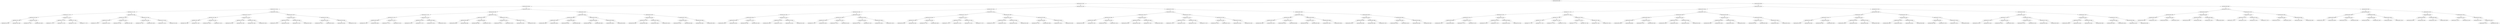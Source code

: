 digraph G{
1559772469 [label="Node{data=[6066, 6066]}"]
1559772469 -> 1184398141
1184398141 [label="Node{data=[3951, 3951]}"]
1184398141 -> 1536129928
1536129928 [label="Node{data=[3466, 3466]}"]
1536129928 -> 1816976296
1816976296 [label="Node{data=[1494, 1494]}"]
1816976296 -> 1908425345
1908425345 [label="Node{data=[1478, 1478]}"]
1908425345 -> 1954848279
1954848279 [label="Node{data=[1470, 1470]}"]
1954848279 -> 1417148468
1417148468 [label="Node{data=[1466, 1466]}"]
1417148468 -> 1584195721
1584195721 [label="Node{data=[1464, 1464]}"]
1584195721 -> 768310671
768310671 [label="Node{data=[1463, 1463]}"]
1584195721 -> 2112825863
2112825863 [label="Node{data=[1465, 1465]}"]
1417148468 -> 372427734
372427734 [label="Node{data=[1468, 1468]}"]
372427734 -> 790839609
790839609 [label="Node{data=[1467, 1467]}"]
372427734 -> 1500669527
1500669527 [label="Node{data=[1469, 1469]}"]
1954848279 -> 1573503084
1573503084 [label="Node{data=[1474, 1474]}"]
1573503084 -> 1562762360
1562762360 [label="Node{data=[1472, 1472]}"]
1562762360 -> 1748657260
1748657260 [label="Node{data=[1471, 1471]}"]
1562762360 -> 582019042
582019042 [label="Node{data=[1473, 1473]}"]
1573503084 -> 829000056
829000056 [label="Node{data=[1476, 1476]}"]
829000056 -> 1113347377
1113347377 [label="Node{data=[1475, 1475]}"]
829000056 -> 2038321170
2038321170 [label="Node{data=[1477, 1477]}"]
1908425345 -> 1549023016
1549023016 [label="Node{data=[1486, 1486]}"]
1549023016 -> 554391443
554391443 [label="Node{data=[1482, 1482]}"]
554391443 -> 31357790
31357790 [label="Node{data=[1480, 1480]}"]
31357790 -> 170608055
170608055 [label="Node{data=[1479, 1479]}"]
31357790 -> 2000412333
2000412333 [label="Node{data=[1481, 1481]}"]
554391443 -> 217561110
217561110 [label="Node{data=[1484, 1484]}"]
217561110 -> 2114004573
2114004573 [label="Node{data=[1483, 1483]}"]
217561110 -> 777507543
777507543 [label="Node{data=[1485, 1485]}"]
1549023016 -> 129019654
129019654 [label="Node{data=[1490, 1490]}"]
129019654 -> 917934318
917934318 [label="Node{data=[1488, 1488]}"]
917934318 -> 1106406315
1106406315 [label="Node{data=[1487, 1487]}"]
917934318 -> 1369688104
1369688104 [label="Node{data=[1489, 1489]}"]
129019654 -> 1407812997
1407812997 [label="Node{data=[1492, 1492]}"]
1407812997 -> 1364877046
1364877046 [label="Node{data=[1491, 1491]}"]
1407812997 -> 52942917
52942917 [label="Node{data=[1493, 1493]}"]
1816976296 -> 1275769473
1275769473 [label="Node{data=[3043, 3043]}"]
1275769473 -> 1406190376
1406190376 [label="Node{data=[1502, 1502]}"]
1406190376 -> 1350474314
1350474314 [label="Node{data=[1498, 1498]}"]
1350474314 -> 1839633904
1839633904 [label="Node{data=[1496, 1496]}"]
1839633904 -> 1956752511
1956752511 [label="Node{data=[1495, 1495]}"]
1839633904 -> 557705280
557705280 [label="Node{data=[1497, 1497]}"]
1350474314 -> 95783655
95783655 [label="Node{data=[1500, 1500]}"]
95783655 -> 1550161588
1550161588 [label="Node{data=[1499, 1499]}"]
95783655 -> 635312915
635312915 [label="Node{data=[1501, 1501]}"]
1406190376 -> 1802475520
1802475520 [label="Node{data=[1539, 1539]}"]
1802475520 -> 1109706040
1109706040 [label="Node{data=[1504, 1504]}"]
1109706040 -> 839138302
839138302 [label="Node{data=[1503, 1503]}"]
1109706040 -> 1733802030
1733802030 [label="Node{data=[1530, 1530]}"]
1802475520 -> 1894744924
1894744924 [label="Node{data=[2193, 2193]}"]
1894744924 -> 335971708
335971708 [label="Node{data=[1560, 1560]}"]
1894744924 -> 130975689
130975689 [label="Node{data=[3023, 3023]}"]
1275769473 -> 1568852438
1568852438 [label="Node{data=[3430, 3430]}"]
1568852438 -> 1367037017
1367037017 [label="Node{data=[3426, 3426]}"]
1367037017 -> 1911953007
1911953007 [label="Node{data=[3422, 3422]}"]
1911953007 -> 49624919
49624919 [label="Node{data=[3075, 3075]}"]
1911953007 -> 1232241318
1232241318 [label="Node{data=[3425, 3425]}"]
1367037017 -> 1109446221
1109446221 [label="Node{data=[3428, 3428]}"]
1109446221 -> 52755720
52755720 [label="Node{data=[3427, 3427]}"]
1109446221 -> 683683252
683683252 [label="Node{data=[3429, 3429]}"]
1568852438 -> 1970994616
1970994616 [label="Node{data=[3434, 3434]}"]
1970994616 -> 837556220
837556220 [label="Node{data=[3432, 3432]}"]
837556220 -> 360996980
360996980 [label="Node{data=[3431, 3431]}"]
837556220 -> 1006654205
1006654205 [label="Node{data=[3433, 3433]}"]
1970994616 -> 515239928
515239928 [label="Node{data=[3436, 3436]}"]
515239928 -> 1337415717
1337415717 [label="Node{data=[3435, 3435]}"]
515239928 -> 2038826599
2038826599 [label="Node{data=[3451, 3451]}"]
1536129928 -> 1202660368
1202660368 [label="Node{data=[3879, 3879]}"]
1202660368 -> 1985272114
1985272114 [label="Node{data=[3863, 3863]}"]
1985272114 -> 56082861
56082861 [label="Node{data=[3474, 3474]}"]
56082861 -> 1252743838
1252743838 [label="Node{data=[3470, 3470]}"]
1252743838 -> 1956276351
1956276351 [label="Node{data=[3468, 3468]}"]
1956276351 -> 609727127
609727127 [label="Node{data=[3467, 3467]}"]
1956276351 -> 422593817
422593817 [label="Node{data=[3469, 3469]}"]
1252743838 -> 165647115
165647115 [label="Node{data=[3472, 3472]}"]
165647115 -> 782355423
782355423 [label="Node{data=[3471, 3471]}"]
165647115 -> 939198358
939198358 [label="Node{data=[3473, 3473]}"]
56082861 -> 746095869
746095869 [label="Node{data=[3478, 3478]}"]
746095869 -> 1498025394
1498025394 [label="Node{data=[3476, 3476]}"]
1498025394 -> 2039859831
2039859831 [label="Node{data=[3475, 3475]}"]
1498025394 -> 373142884
373142884 [label="Node{data=[3477, 3477]}"]
746095869 -> 2123007026
2123007026 [label="Node{data=[3480, 3480]}"]
2123007026 -> 2007245260
2007245260 [label="Node{data=[3479, 3479]}"]
2123007026 -> 548768573
548768573 [label="Node{data=[3481, 3481]}"]
1985272114 -> 1540918490
1540918490 [label="Node{data=[3871, 3871]}"]
1540918490 -> 1910057095
1910057095 [label="Node{data=[3867, 3867]}"]
1910057095 -> 665177393
665177393 [label="Node{data=[3865, 3865]}"]
665177393 -> 734353051
734353051 [label="Node{data=[3864, 3864]}"]
665177393 -> 879014245
879014245 [label="Node{data=[3866, 3866]}"]
1910057095 -> 205601406
205601406 [label="Node{data=[3869, 3869]}"]
205601406 -> 84189826
84189826 [label="Node{data=[3868, 3868]}"]
205601406 -> 74734903
74734903 [label="Node{data=[3870, 3870]}"]
1540918490 -> 361376581
361376581 [label="Node{data=[3875, 3875]}"]
361376581 -> 278753600
278753600 [label="Node{data=[3873, 3873]}"]
278753600 -> 816693603
816693603 [label="Node{data=[3872, 3872]}"]
278753600 -> 378974116
378974116 [label="Node{data=[3874, 3874]}"]
361376581 -> 1375895088
1375895088 [label="Node{data=[3877, 3877]}"]
1375895088 -> 695079489
695079489 [label="Node{data=[3876, 3876]}"]
1375895088 -> 1997957334
1997957334 [label="Node{data=[3878, 3878]}"]
1202660368 -> 1415451167
1415451167 [label="Node{data=[3922, 3922]}"]
1415451167 -> 367793498
367793498 [label="Node{data=[3887, 3887]}"]
367793498 -> 1279914428
1279914428 [label="Node{data=[3883, 3883]}"]
1279914428 -> 140341307
140341307 [label="Node{data=[3881, 3881]}"]
140341307 -> 741823941
741823941 [label="Node{data=[3880, 3880]}"]
140341307 -> 1493484508
1493484508 [label="Node{data=[3882, 3882]}"]
1279914428 -> 1522732369
1522732369 [label="Node{data=[3885, 3885]}"]
1522732369 -> 972841626
972841626 [label="Node{data=[3884, 3884]}"]
1522732369 -> 796098845
796098845 [label="Node{data=[3886, 3886]}"]
367793498 -> 1352056076
1352056076 [label="Node{data=[3891, 3891]}"]
1352056076 -> 318606282
318606282 [label="Node{data=[3889, 3889]}"]
318606282 -> 1221579709
1221579709 [label="Node{data=[3888, 3888]}"]
318606282 -> 2064111824
2064111824 [label="Node{data=[3890, 3890]}"]
1352056076 -> 505181281
505181281 [label="Node{data=[3893, 3893]}"]
505181281 -> 1614876595
1614876595 [label="Node{data=[3892, 3892]}"]
505181281 -> 1453685309
1453685309 [label="Node{data=[3894, 3894]}"]
1415451167 -> 320989537
320989537 [label="Node{data=[3943, 3943]}"]
320989537 -> 1851992088
1851992088 [label="Node{data=[3939, 3939]}"]
1851992088 -> 112697072
112697072 [label="Node{data=[3937, 3937]}"]
112697072 -> 2076080265
2076080265 [label="Node{data=[3936, 3936]}"]
112697072 -> 1741225086
1741225086 [label="Node{data=[3938, 3938]}"]
1851992088 -> 270285687
270285687 [label="Node{data=[3941, 3941]}"]
270285687 -> 719746970
719746970 [label="Node{data=[3940, 3940]}"]
270285687 -> 571750527
571750527 [label="Node{data=[3942, 3942]}"]
320989537 -> 35588943
35588943 [label="Node{data=[3947, 3947]}"]
35588943 -> 1940479992
1940479992 [label="Node{data=[3945, 3945]}"]
1940479992 -> 1793768624
1793768624 [label="Node{data=[3944, 3944]}"]
1940479992 -> 1765717586
1765717586 [label="Node{data=[3946, 3946]}"]
35588943 -> 318872905
318872905 [label="Node{data=[3949, 3949]}"]
318872905 -> 720258638
720258638 [label="Node{data=[3948, 3948]}"]
318872905 -> 358510751
358510751 [label="Node{data=[3950, 3950]}"]
1184398141 -> 164546624
164546624 [label="Node{data=[4294, 4294]}"]
164546624 -> 381347813
381347813 [label="Node{data=[4262, 4262]}"]
381347813 -> 1312689994
1312689994 [label="Node{data=[4246, 4246]}"]
1312689994 -> 679629978
679629978 [label="Node{data=[4196, 4196]}"]
679629978 -> 1475417346
1475417346 [label="Node{data=[3955, 3955]}"]
1475417346 -> 380978646
380978646 [label="Node{data=[3953, 3953]}"]
380978646 -> 676289557
676289557 [label="Node{data=[3952, 3952]}"]
380978646 -> 307489538
307489538 [label="Node{data=[3954, 3954]}"]
1475417346 -> 1297458511
1297458511 [label="Node{data=[4167, 4167]}"]
1297458511 -> 1903350470
1903350470 [label="Node{data=[4056, 4056]}"]
1297458511 -> 588220169
588220169 [label="Node{data=[4168, 4168]}"]
679629978 -> 772367249
772367249 [label="Node{data=[4242, 4242]}"]
772367249 -> 1310119106
1310119106 [label="Node{data=[4240, 4240]}"]
1310119106 -> 689294116
689294116 [label="Node{data=[4239, 4239]}"]
1310119106 -> 1996306112
1996306112 [label="Node{data=[4241, 4241]}"]
772367249 -> 319673957
319673957 [label="Node{data=[4244, 4244]}"]
319673957 -> 1808113666
1808113666 [label="Node{data=[4243, 4243]}"]
319673957 -> 1812859573
1812859573 [label="Node{data=[4245, 4245]}"]
1312689994 -> 1935305410
1935305410 [label="Node{data=[4254, 4254]}"]
1935305410 -> 244921394
244921394 [label="Node{data=[4250, 4250]}"]
244921394 -> 1209684051
1209684051 [label="Node{data=[4248, 4248]}"]
1209684051 -> 1423814727
1423814727 [label="Node{data=[4247, 4247]}"]
1209684051 -> 1962003556
1962003556 [label="Node{data=[4249, 4249]}"]
244921394 -> 864968300
864968300 [label="Node{data=[4252, 4252]}"]
864968300 -> 688654470
688654470 [label="Node{data=[4251, 4251]}"]
864968300 -> 283826792
283826792 [label="Node{data=[4253, 4253]}"]
1935305410 -> 1786951421
1786951421 [label="Node{data=[4258, 4258]}"]
1786951421 -> 733935871
733935871 [label="Node{data=[4256, 4256]}"]
733935871 -> 1656720694
1656720694 [label="Node{data=[4255, 4255]}"]
733935871 -> 608182931
608182931 [label="Node{data=[4257, 4257]}"]
1786951421 -> 1527406008
1527406008 [label="Node{data=[4260, 4260]}"]
1527406008 -> 128925478
128925478 [label="Node{data=[4259, 4259]}"]
1527406008 -> 434623704
434623704 [label="Node{data=[4261, 4261]}"]
381347813 -> 1008085453
1008085453 [label="Node{data=[4278, 4278]}"]
1008085453 -> 897078378
897078378 [label="Node{data=[4270, 4270]}"]
897078378 -> 1263541228
1263541228 [label="Node{data=[4266, 4266]}"]
1263541228 -> 1823889226
1823889226 [label="Node{data=[4264, 4264]}"]
1823889226 -> 1633895248
1633895248 [label="Node{data=[4263, 4263]}"]
1823889226 -> 382697490
382697490 [label="Node{data=[4265, 4265]}"]
1263541228 -> 1561028188
1561028188 [label="Node{data=[4268, 4268]}"]
1561028188 -> 64583344
64583344 [label="Node{data=[4267, 4267]}"]
1561028188 -> 2019282008
2019282008 [label="Node{data=[4269, 4269]}"]
897078378 -> 310250577
310250577 [label="Node{data=[4274, 4274]}"]
310250577 -> 348238276
348238276 [label="Node{data=[4272, 4272]}"]
348238276 -> 1550137626
1550137626 [label="Node{data=[4271, 4271]}"]
348238276 -> 2054817730
2054817730 [label="Node{data=[4273, 4273]}"]
310250577 -> 411340888
411340888 [label="Node{data=[4276, 4276]}"]
411340888 -> 22175005
22175005 [label="Node{data=[4275, 4275]}"]
411340888 -> 1955207620
1955207620 [label="Node{data=[4277, 4277]}"]
1008085453 -> 1583629440
1583629440 [label="Node{data=[4286, 4286]}"]
1583629440 -> 1658718532
1658718532 [label="Node{data=[4282, 4282]}"]
1658718532 -> 1912015543
1912015543 [label="Node{data=[4280, 4280]}"]
1912015543 -> 1435986292
1435986292 [label="Node{data=[4279, 4279]}"]
1912015543 -> 690714370
690714370 [label="Node{data=[4281, 4281]}"]
1658718532 -> 992857930
992857930 [label="Node{data=[4284, 4284]}"]
992857930 -> 1925629994
1925629994 [label="Node{data=[4283, 4283]}"]
992857930 -> 477414351
477414351 [label="Node{data=[4285, 4285]}"]
1583629440 -> 1855267876
1855267876 [label="Node{data=[4290, 4290]}"]
1855267876 -> 991424803
991424803 [label="Node{data=[4288, 4288]}"]
991424803 -> 2136271347
2136271347 [label="Node{data=[4287, 4287]}"]
991424803 -> 1157900141
1157900141 [label="Node{data=[4289, 4289]}"]
1855267876 -> 49778669
49778669 [label="Node{data=[4292, 4292]}"]
49778669 -> 116254841
116254841 [label="Node{data=[4291, 4291]}"]
49778669 -> 1588494886
1588494886 [label="Node{data=[4293, 4293]}"]
164546624 -> 980810193
980810193 [label="Node{data=[4576, 4576]}"]
980810193 -> 79921557
79921557 [label="Node{data=[4310, 4310]}"]
79921557 -> 1828986708
1828986708 [label="Node{data=[4302, 4302]}"]
1828986708 -> 1200688992
1200688992 [label="Node{data=[4298, 4298]}"]
1200688992 -> 1379917106
1379917106 [label="Node{data=[4296, 4296]}"]
1379917106 -> 1248338377
1248338377 [label="Node{data=[4295, 4295]}"]
1379917106 -> 123431279
123431279 [label="Node{data=[4297, 4297]}"]
1200688992 -> 1224645867
1224645867 [label="Node{data=[4300, 4300]}"]
1224645867 -> 1677991563
1677991563 [label="Node{data=[4299, 4299]}"]
1224645867 -> 1869155755
1869155755 [label="Node{data=[4301, 4301]}"]
1828986708 -> 858067256
858067256 [label="Node{data=[4306, 4306]}"]
858067256 -> 251714163
251714163 [label="Node{data=[4304, 4304]}"]
251714163 -> 1261731166
1261731166 [label="Node{data=[4303, 4303]}"]
251714163 -> 1821844934
1821844934 [label="Node{data=[4305, 4305]}"]
858067256 -> 2006992317
2006992317 [label="Node{data=[4308, 4308]}"]
2006992317 -> 2130369144
2130369144 [label="Node{data=[4307, 4307]}"]
2006992317 -> 382506612
382506612 [label="Node{data=[4309, 4309]}"]
79921557 -> 1126185086
1126185086 [label="Node{data=[4318, 4318]}"]
1126185086 -> 920129546
920129546 [label="Node{data=[4314, 4314]}"]
920129546 -> 517547443
517547443 [label="Node{data=[4312, 4312]}"]
517547443 -> 1825861418
1825861418 [label="Node{data=[4311, 4311]}"]
517547443 -> 779438342
779438342 [label="Node{data=[4313, 4313]}"]
920129546 -> 1490769026
1490769026 [label="Node{data=[4316, 4316]}"]
1490769026 -> 267912855
267912855 [label="Node{data=[4315, 4315]}"]
1490769026 -> 1083872637
1083872637 [label="Node{data=[4317, 4317]}"]
1126185086 -> 1143195921
1143195921 [label="Node{data=[4322, 4322]}"]
1143195921 -> 1180629587
1180629587 [label="Node{data=[4320, 4320]}"]
1180629587 -> 157122737
157122737 [label="Node{data=[4319, 4319]}"]
1180629587 -> 494460314
494460314 [label="Node{data=[4321, 4321]}"]
1143195921 -> 1196024933
1196024933 [label="Node{data=[4324, 4324]}"]
1196024933 -> 1987318461
1987318461 [label="Node{data=[4323, 4323]}"]
1196024933 -> 323570890
323570890 [label="Node{data=[4325, 4325]}"]
980810193 -> 1216796468
1216796468 [label="Node{data=[5960, 5960]}"]
1216796468 -> 1080326285
1080326285 [label="Node{data=[5607, 5607]}"]
1080326285 -> 374569926
374569926 [label="Node{data=[4655, 4655]}"]
374569926 -> 1327844058
1327844058 [label="Node{data=[4608, 4608]}"]
1327844058 -> 828640125
828640125 [label="Node{data=[4594, 4594]}"]
1327844058 -> 1378336204
1378336204 [label="Node{data=[4616, 4616]}"]
374569926 -> 1596416261
1596416261 [label="Node{data=[4823, 4823]}"]
1596416261 -> 976323489
976323489 [label="Node{data=[4656, 4656]}"]
1596416261 -> 723474553
723474553 [label="Node{data=[4986, 4986]}"]
1080326285 -> 1144604939
1144604939 [label="Node{data=[5956, 5956]}"]
1144604939 -> 544356288
544356288 [label="Node{data=[5647, 5647]}"]
544356288 -> 384337124
384337124 [label="Node{data=[5608, 5608]}"]
544356288 -> 1206242000
1206242000 [label="Node{data=[5955, 5955]}"]
1144604939 -> 1234874934
1234874934 [label="Node{data=[5958, 5958]}"]
1234874934 -> 2020036850
2020036850 [label="Node{data=[5957, 5957]}"]
1234874934 -> 721036478
721036478 [label="Node{data=[5959, 5959]}"]
1216796468 -> 1134610555
1134610555 [label="Node{data=[6058, 6058]}"]
1134610555 -> 1605880123
1605880123 [label="Node{data=[5964, 5964]}"]
1605880123 -> 496362239
496362239 [label="Node{data=[5962, 5962]}"]
496362239 -> 1714551335
1714551335 [label="Node{data=[5961, 5961]}"]
496362239 -> 597104010
597104010 [label="Node{data=[5963, 5963]}"]
1605880123 -> 1116270290
1116270290 [label="Node{data=[5966, 5966]}"]
1116270290 -> 1882750566
1882750566 [label="Node{data=[5965, 5965]}"]
1116270290 -> 431051396
431051396 [label="Node{data=[6057, 6057]}"]
1134610555 -> 43069309
43069309 [label="Node{data=[6062, 6062]}"]
43069309 -> 124432259
124432259 [label="Node{data=[6060, 6060]}"]
124432259 -> 873605702
873605702 [label="Node{data=[6059, 6059]}"]
124432259 -> 665086770
665086770 [label="Node{data=[6061, 6061]}"]
43069309 -> 751125116
751125116 [label="Node{data=[6064, 6064]}"]
751125116 -> 2122446544
2122446544 [label="Node{data=[6063, 6063]}"]
751125116 -> 1541714780
1541714780 [label="Node{data=[6065, 6065]}"]
1559772469 -> 1595780841
1595780841 [label="Node{data=[9536, 9536]}"]
1595780841 -> 1498268116
1498268116 [label="Node{data=[9343, 9343]}"]
1498268116 -> 680233819
680233819 [label="Node{data=[7859, 7859]}"]
680233819 -> 1443607365
1443607365 [label="Node{data=[7751, 7751]}"]
1443607365 -> 1683174795
1683174795 [label="Node{data=[6074, 6074]}"]
1683174795 -> 1395071924
1395071924 [label="Node{data=[6070, 6070]}"]
1395071924 -> 654480344
654480344 [label="Node{data=[6068, 6068]}"]
654480344 -> 748195302
748195302 [label="Node{data=[6067, 6067]}"]
654480344 -> 1369049747
1369049747 [label="Node{data=[6069, 6069]}"]
1395071924 -> 973816239
973816239 [label="Node{data=[6072, 6072]}"]
973816239 -> 153389413
153389413 [label="Node{data=[6071, 6071]}"]
973816239 -> 1639698970
1639698970 [label="Node{data=[6073, 6073]}"]
1683174795 -> 1626640940
1626640940 [label="Node{data=[6078, 6078]}"]
1626640940 -> 9609636
9609636 [label="Node{data=[6076, 6076]}"]
9609636 -> 760246130
760246130 [label="Node{data=[6075, 6075]}"]
9609636 -> 306467776
306467776 [label="Node{data=[6077, 6077]}"]
1626640940 -> 1457903190
1457903190 [label="Node{data=[6280, 6280]}"]
1457903190 -> 1139786415
1139786415 [label="Node{data=[6219, 6219]}"]
1457903190 -> 1844055647
1844055647 [label="Node{data=[7663, 7663]}"]
1443607365 -> 1568709233
1568709233 [label="Node{data=[7796, 7796]}"]
1568709233 -> 632266993
632266993 [label="Node{data=[7792, 7792]}"]
632266993 -> 417915985
417915985 [label="Node{data=[7790, 7790]}"]
417915985 -> 634231269
634231269 [label="Node{data=[7779, 7779]}"]
417915985 -> 2093472831
2093472831 [label="Node{data=[7791, 7791]}"]
632266993 -> 607605630
607605630 [label="Node{data=[7794, 7794]}"]
607605630 -> 2065887685
2065887685 [label="Node{data=[7793, 7793]}"]
607605630 -> 845766133
845766133 [label="Node{data=[7795, 7795]}"]
1568709233 -> 1879919011
1879919011 [label="Node{data=[7800, 7800]}"]
1879919011 -> 1849645183
1849645183 [label="Node{data=[7798, 7798]}"]
1849645183 -> 41885860
41885860 [label="Node{data=[7797, 7797]}"]
1849645183 -> 2046903275
2046903275 [label="Node{data=[7799, 7799]}"]
1879919011 -> 1624989017
1624989017 [label="Node{data=[7802, 7802]}"]
1624989017 -> 1957895581
1957895581 [label="Node{data=[7801, 7801]}"]
1624989017 -> 263350703
263350703 [label="Node{data=[7803, 7803]}"]
680233819 -> 2145152425
2145152425 [label="Node{data=[9327, 9327]}"]
2145152425 -> 1171768990
1171768990 [label="Node{data=[9292, 9292]}"]
1171768990 -> 694445132
694445132 [label="Node{data=[8903, 8903]}"]
694445132 -> 889692126
889692126 [label="Node{data=[8852, 8852]}"]
889692126 -> 690621938
690621938 [label="Node{data=[8092, 8092]}"]
889692126 -> 1379061119
1379061119 [label="Node{data=[8888, 8888]}"]
694445132 -> 1493075313
1493075313 [label="Node{data=[9244, 9244]}"]
1493075313 -> 1359874271
1359874271 [label="Node{data=[8921, 8921]}"]
1493075313 -> 682805905
682805905 [label="Node{data=[9284, 9284]}"]
1171768990 -> 1815061453
1815061453 [label="Node{data=[9323, 9323]}"]
1815061453 -> 1087792692
1087792692 [label="Node{data=[9321, 9321]}"]
1087792692 -> 1631569409
1631569409 [label="Node{data=[9320, 9320]}"]
1087792692 -> 1600614133
1600614133 [label="Node{data=[9322, 9322]}"]
1815061453 -> 1321701151
1321701151 [label="Node{data=[9325, 9325]}"]
1321701151 -> 1028892469
1028892469 [label="Node{data=[9324, 9324]}"]
1321701151 -> 583229776
583229776 [label="Node{data=[9326, 9326]}"]
2145152425 -> 1178051387
1178051387 [label="Node{data=[9335, 9335]}"]
1178051387 -> 888824725
888824725 [label="Node{data=[9331, 9331]}"]
888824725 -> 338690096
338690096 [label="Node{data=[9329, 9329]}"]
338690096 -> 759183879
759183879 [label="Node{data=[9328, 9328]}"]
338690096 -> 1452632815
1452632815 [label="Node{data=[9330, 9330]}"]
888824725 -> 831806819
831806819 [label="Node{data=[9333, 9333]}"]
831806819 -> 632416993
632416993 [label="Node{data=[9332, 9332]}"]
831806819 -> 151878738
151878738 [label="Node{data=[9334, 9334]}"]
1178051387 -> 1957866894
1957866894 [label="Node{data=[9339, 9339]}"]
1957866894 -> 1734252862
1734252862 [label="Node{data=[9337, 9337]}"]
1734252862 -> 1293058518
1293058518 [label="Node{data=[9336, 9336]}"]
1734252862 -> 798985162
798985162 [label="Node{data=[9338, 9338]}"]
1957866894 -> 1319144810
1319144810 [label="Node{data=[9341, 9341]}"]
1319144810 -> 1562667753
1562667753 [label="Node{data=[9340, 9340]}"]
1319144810 -> 81878186
81878186 [label="Node{data=[9342, 9342]}"]
1498268116 -> 1475560999
1475560999 [label="Node{data=[9413, 9413]}"]
1475560999 -> 502418030
502418030 [label="Node{data=[9359, 9359]}"]
502418030 -> 1669273627
1669273627 [label="Node{data=[9351, 9351]}"]
1669273627 -> 1836387538
1836387538 [label="Node{data=[9347, 9347]}"]
1836387538 -> 553299237
553299237 [label="Node{data=[9345, 9345]}"]
553299237 -> 802431598
802431598 [label="Node{data=[9344, 9344]}"]
553299237 -> 879777871
879777871 [label="Node{data=[9346, 9346]}"]
1836387538 -> 1898369423
1898369423 [label="Node{data=[9349, 9349]}"]
1898369423 -> 79743243
79743243 [label="Node{data=[9348, 9348]}"]
1898369423 -> 176774319
176774319 [label="Node{data=[9350, 9350]}"]
1669273627 -> 1015930769
1015930769 [label="Node{data=[9355, 9355]}"]
1015930769 -> 2069945126
2069945126 [label="Node{data=[9353, 9353]}"]
2069945126 -> 2045431248
2045431248 [label="Node{data=[9352, 9352]}"]
2069945126 -> 960924262
960924262 [label="Node{data=[9354, 9354]}"]
1015930769 -> 1801829256
1801829256 [label="Node{data=[9357, 9357]}"]
1801829256 -> 379712553
379712553 [label="Node{data=[9356, 9356]}"]
1801829256 -> 956968800
956968800 [label="Node{data=[9358, 9358]}"]
502418030 -> 882022301
882022301 [label="Node{data=[9367, 9367]}"]
882022301 -> 1928188796
1928188796 [label="Node{data=[9363, 9363]}"]
1928188796 -> 1802793396
1802793396 [label="Node{data=[9361, 9361]}"]
1802793396 -> 65872533
65872533 [label="Node{data=[9360, 9360]}"]
1802793396 -> 593715978
593715978 [label="Node{data=[9362, 9362]}"]
1928188796 -> 1065951785
1065951785 [label="Node{data=[9365, 9365]}"]
1065951785 -> 2008554941
2008554941 [label="Node{data=[9364, 9364]}"]
1065951785 -> 497770581
497770581 [label="Node{data=[9366, 9366]}"]
882022301 -> 635976665
635976665 [label="Node{data=[9371, 9371]}"]
635976665 -> 1401347367
1401347367 [label="Node{data=[9369, 9369]}"]
1401347367 -> 1684305695
1684305695 [label="Node{data=[9368, 9368]}"]
1401347367 -> 571148814
571148814 [label="Node{data=[9370, 9370]}"]
635976665 -> 1188678501
1188678501 [label="Node{data=[9373, 9373]}"]
1188678501 -> 601053564
601053564 [label="Node{data=[9372, 9372]}"]
1188678501 -> 1690836630
1690836630 [label="Node{data=[9393, 9393]}"]
1475560999 -> 518599547
518599547 [label="Node{data=[9429, 9429]}"]
518599547 -> 375607584
375607584 [label="Node{data=[9421, 9421]}"]
375607584 -> 792916521
792916521 [label="Node{data=[9417, 9417]}"]
792916521 -> 190473721
190473721 [label="Node{data=[9415, 9415]}"]
190473721 -> 1551891714
1551891714 [label="Node{data=[9414, 9414]}"]
190473721 -> 1352224252
1352224252 [label="Node{data=[9416, 9416]}"]
792916521 -> 1752313468
1752313468 [label="Node{data=[9419, 9419]}"]
1752313468 -> 819985190
819985190 [label="Node{data=[9418, 9418]}"]
1752313468 -> 334206930
334206930 [label="Node{data=[9420, 9420]}"]
375607584 -> 159895294
159895294 [label="Node{data=[9425, 9425]}"]
159895294 -> 1887375484
1887375484 [label="Node{data=[9423, 9423]}"]
1887375484 -> 1060557726
1060557726 [label="Node{data=[9422, 9422]}"]
1887375484 -> 1881966253
1881966253 [label="Node{data=[9424, 9424]}"]
159895294 -> 1198212712
1198212712 [label="Node{data=[9427, 9427]}"]
1198212712 -> 1327452681
1327452681 [label="Node{data=[9426, 9426]}"]
1198212712 -> 1178391127
1178391127 [label="Node{data=[9428, 9428]}"]
518599547 -> 1378958803
1378958803 [label="Node{data=[9437, 9437]}"]
1378958803 -> 1341422075
1341422075 [label="Node{data=[9433, 9433]}"]
1341422075 -> 2060379414
2060379414 [label="Node{data=[9431, 9431]}"]
2060379414 -> 1514159730
1514159730 [label="Node{data=[9430, 9430]}"]
2060379414 -> 29646668
29646668 [label="Node{data=[9432, 9432]}"]
1341422075 -> 1830016302
1830016302 [label="Node{data=[9435, 9435]}"]
1830016302 -> 1618504655
1618504655 [label="Node{data=[9434, 9434]}"]
1830016302 -> 990931484
990931484 [label="Node{data=[9436, 9436]}"]
1378958803 -> 411921421
411921421 [label="Node{data=[9441, 9441]}"]
411921421 -> 1808031895
1808031895 [label="Node{data=[9439, 9439]}"]
1808031895 -> 1220630579
1220630579 [label="Node{data=[9438, 9438]}"]
1808031895 -> 1882823613
1882823613 [label="Node{data=[9440, 9440]}"]
411921421 -> 52915379
52915379 [label="Node{data=[9499, 9499]}"]
52915379 -> 1269789848
1269789848 [label="Node{data=[9442, 9442]}"]
52915379 -> 166575390
166575390 [label="Node{data=[9503, 9503]}"]
1595780841 -> 892677101
892677101 [label="Node{data=[9586, 9586]}"]
892677101 -> 223320844
223320844 [label="Node{data=[9570, 9570]}"]
223320844 -> 1031021961
1031021961 [label="Node{data=[9562, 9562]}"]
1031021961 -> 1494575732
1494575732 [label="Node{data=[9558, 9558]}"]
1494575732 -> 1172523256
1172523256 [label="Node{data=[9556, 9556]}"]
1172523256 -> 872758451
872758451 [label="Node{data=[9555, 9555]}"]
1172523256 -> 683745239
683745239 [label="Node{data=[9557, 9557]}"]
1494575732 -> 1517655665
1517655665 [label="Node{data=[9560, 9560]}"]
1517655665 -> 84844879
84844879 [label="Node{data=[9559, 9559]}"]
1517655665 -> 410248697
410248697 [label="Node{data=[9561, 9561]}"]
1031021961 -> 946630279
946630279 [label="Node{data=[9566, 9566]}"]
946630279 -> 1323082213
1323082213 [label="Node{data=[9564, 9564]}"]
1323082213 -> 1051223464
1051223464 [label="Node{data=[9563, 9563]}"]
1323082213 -> 972227497
972227497 [label="Node{data=[9565, 9565]}"]
946630279 -> 1647336006
1647336006 [label="Node{data=[9568, 9568]}"]
1647336006 -> 1237847148
1237847148 [label="Node{data=[9567, 9567]}"]
1647336006 -> 883992024
883992024 [label="Node{data=[9569, 9569]}"]
223320844 -> 360650412
360650412 [label="Node{data=[9578, 9578]}"]
360650412 -> 1971162159
1971162159 [label="Node{data=[9574, 9574]}"]
1971162159 -> 2095007104
2095007104 [label="Node{data=[9572, 9572]}"]
2095007104 -> 1299231142
1299231142 [label="Node{data=[9571, 9571]}"]
2095007104 -> 550962386
550962386 [label="Node{data=[9573, 9573]}"]
1971162159 -> 961734675
961734675 [label="Node{data=[9576, 9576]}"]
961734675 -> 1059539452
1059539452 [label="Node{data=[9575, 9575]}"]
961734675 -> 1997681215
1997681215 [label="Node{data=[9577, 9577]}"]
360650412 -> 1870350747
1870350747 [label="Node{data=[9582, 9582]}"]
1870350747 -> 1095181847
1095181847 [label="Node{data=[9580, 9580]}"]
1095181847 -> 1143664490
1143664490 [label="Node{data=[9579, 9579]}"]
1095181847 -> 584035866
584035866 [label="Node{data=[9581, 9581]}"]
1870350747 -> 390925385
390925385 [label="Node{data=[9584, 9584]}"]
390925385 -> 1866659625
1866659625 [label="Node{data=[9583, 9583]}"]
390925385 -> 2080375828
2080375828 [label="Node{data=[9585, 9585]}"]
892677101 -> 601938672
601938672 [label="Node{data=[9602, 9602]}"]
601938672 -> 1546691969
1546691969 [label="Node{data=[9594, 9594]}"]
1546691969 -> 607382161
607382161 [label="Node{data=[9590, 9590]}"]
607382161 -> 1492089511
1492089511 [label="Node{data=[9588, 9588]}"]
1492089511 -> 2105351184
2105351184 [label="Node{data=[9587, 9587]}"]
1492089511 -> 616084115
616084115 [label="Node{data=[9589, 9589]}"]
607382161 -> 535081975
535081975 [label="Node{data=[9592, 9592]}"]
535081975 -> 1023265006
1023265006 [label="Node{data=[9591, 9591]}"]
535081975 -> 695586557
695586557 [label="Node{data=[9593, 9593]}"]
1546691969 -> 1220070762
1220070762 [label="Node{data=[9598, 9598]}"]
1220070762 -> 1928963201
1928963201 [label="Node{data=[9596, 9596]}"]
1928963201 -> 546420872
546420872 [label="Node{data=[9595, 9595]}"]
1928963201 -> 655661121
655661121 [label="Node{data=[9597, 9597]}"]
1220070762 -> 701088340
701088340 [label="Node{data=[9600, 9600]}"]
701088340 -> 371959360
371959360 [label="Node{data=[9599, 9599]}"]
701088340 -> 1003690485
1003690485 [label="Node{data=[9601, 9601]}"]
601938672 -> 939939934
939939934 [label="Node{data=[9610, 9610]}"]
939939934 -> 1597695592
1597695592 [label="Node{data=[9606, 9606]}"]
1597695592 -> 350765673
350765673 [label="Node{data=[9604, 9604]}"]
350765673 -> 928509360
928509360 [label="Node{data=[9603, 9603]}"]
350765673 -> 1033476012
1033476012 [label="Node{data=[9605, 9605]}"]
1597695592 -> 899166161
899166161 [label="Node{data=[9608, 9608]}"]
899166161 -> 1664468993
1664468993 [label="Node{data=[9607, 9607]}"]
899166161 -> 1795654586
1795654586 [label="Node{data=[9609, 9609]}"]
939939934 -> 441601409
441601409 [label="Node{data=[9614, 9614]}"]
441601409 -> 1858084797
1858084797 [label="Node{data=[9612, 9612]}"]
1858084797 -> 603502500
603502500 [label="Node{data=[9611, 9611]}"]
1858084797 -> 1949690418
1949690418 [label="Node{data=[9613, 9613]}"]
441601409 -> 2080612208
2080612208 [label="Node{data=[9616, 9616]}"]
2080612208 -> 315644602
315644602 [label="Node{data=[9615, 9615]}"]
2080612208 -> 1962121939
1962121939 [label="Node{data=[9618, 9618]}"]
1962121939 -> 793549317
793549317 [label="Node{data=[9617, 9617]}"]
1962121939 -> 1339324547
1339324547 [label="Node{data=[9705, 9705]}"]
}